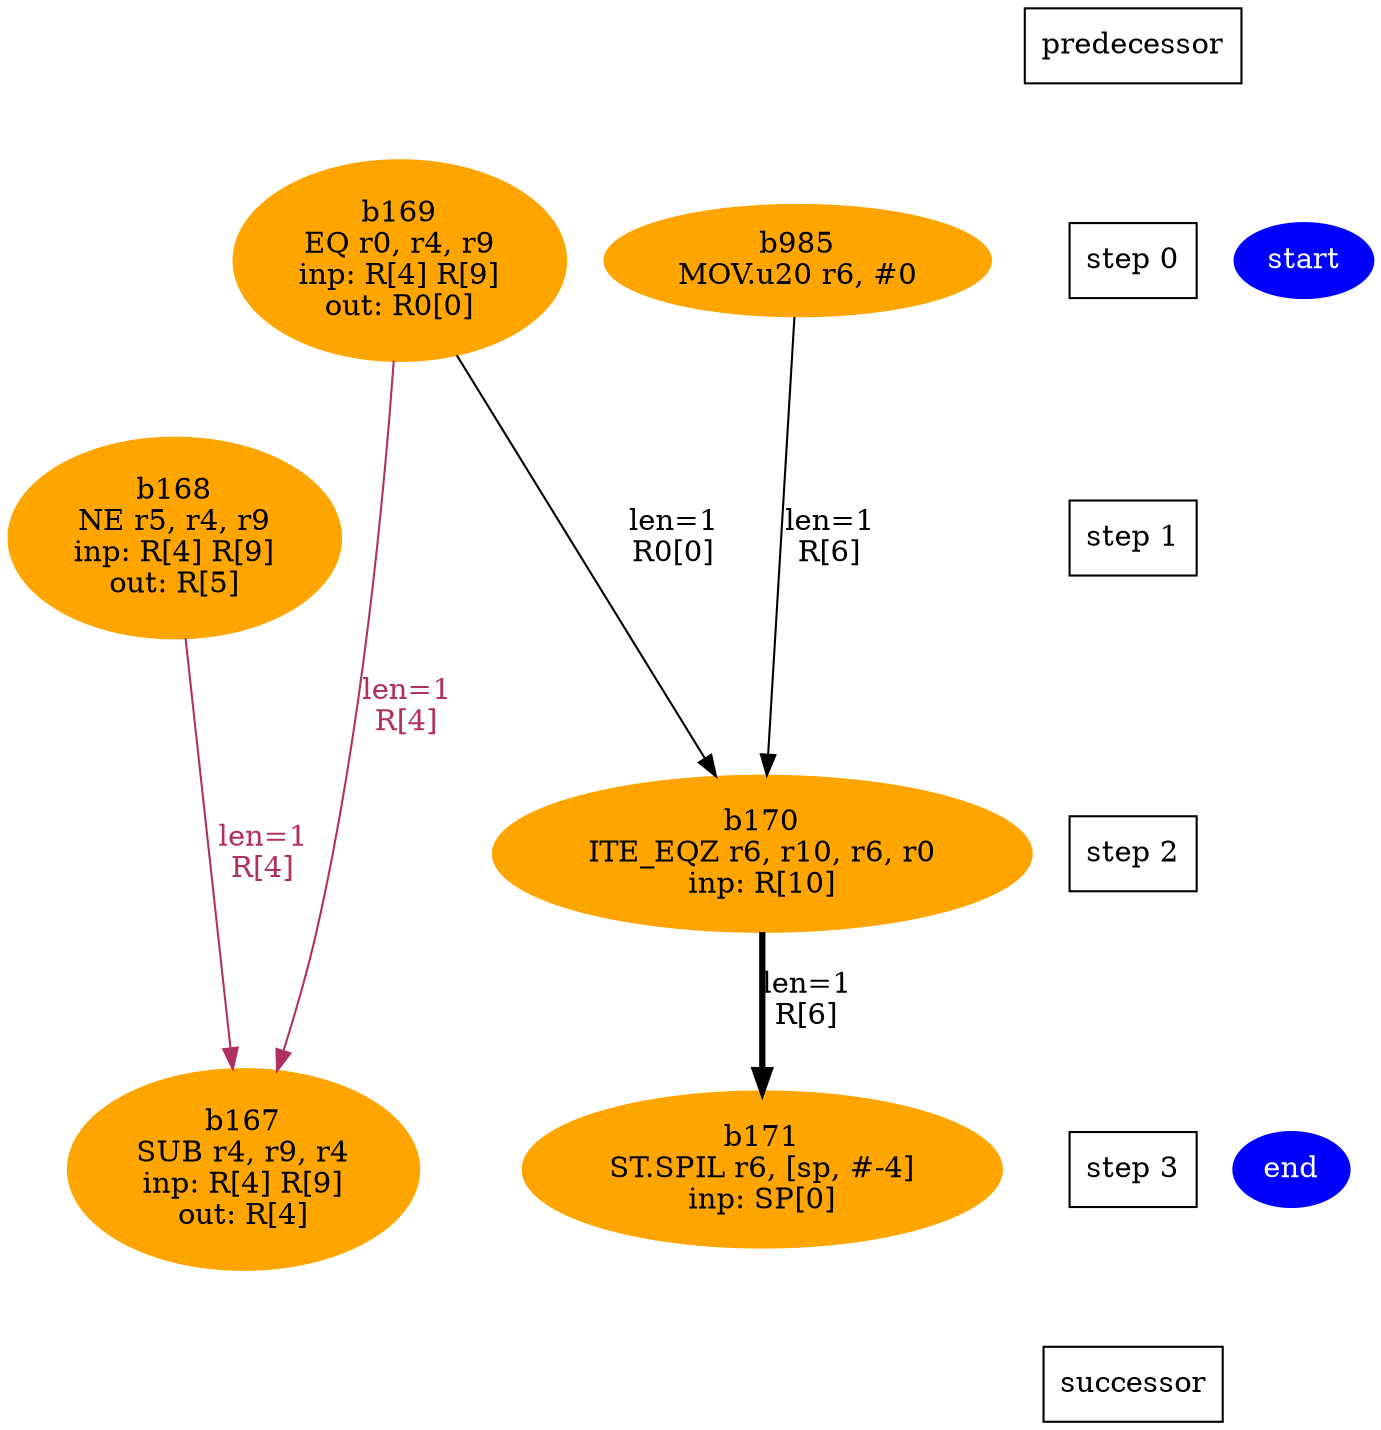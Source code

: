digraph N {
 b167[color=orange,fontcolor=black,style=filled,label="b167\nSUB r4, r9, r4\ninp: R[4] R[9]\nout: R[4]"];  {rank=same; S3;  b167;}
 b168[color=orange,fontcolor=black,style=filled,label="b168\nNE r5, r4, r9\ninp: R[4] R[9]\nout: R[5]"];  {rank=same; S1;  b168;}
 b169[color=orange,fontcolor=black,style=filled,label="b169\nEQ r0, r4, r9\ninp: R[4] R[9]\nout: R0[0]"];  {rank=same; S0;  b169;}
 b170[color=orange,fontcolor=black,style=filled,label="b170\nITE_EQZ r6, r10, r6, r0\ninp: R[10]"];  {rank=same; S2;  b170;}
 b171[color=orange,fontcolor=black,style=filled,label="b171\nST.SPIL r6, [sp, #-4]\ninp: SP[0]"];  {rank=same; S3;  b171;}
 b985[color=orange,fontcolor=black,style=filled,label="b985\nMOV.u20 r6, #0"];  {rank=same; S0;  b985;}
 start [color=blue,fontcolor=white,style=filled,label="start"];  {rank=same; S0;  start;}
 end [color=blue,fontcolor=white,style=filled,label="end"];  {rank=same; S3;  end;}
   b168 -> b167 [color=maroon,fontcolor=maroon,label="len=1\nR[4]",weight=1000];
   b169 -> b167 [color=maroon,fontcolor=maroon,label="len=1\nR[4]",weight=1000];
   b169 -> b170 [color=black,fontcolor=black,label="len=1\nR0[0]",weight=1000];
   b170 -> b171 [color=black,fontcolor=black,penwidth=3,label="len=1\nR[6]",weight=1000];
   b985 -> b170 [color=black,fontcolor=black,label="len=1\nR[6]",weight=1000];
  Sm1 [label="predecessor",shape=box];
  S0 [label="step 0",shape=box];
  Sm1 -> S0[style=invis,weight=9000];
  S1 [label="step 1",shape=box];
  S0 -> S1[style=invis,weight=9000];
  S2 [label="step 2",shape=box];
  S1 -> S2[style=invis,weight=9000];
  S3 [label="step 3",shape=box];
  S2 -> S3[style=invis,weight=9000];
  S4 [label="successor",shape=box];
  S3 -> S4[style=invis,weight=9000];
}
